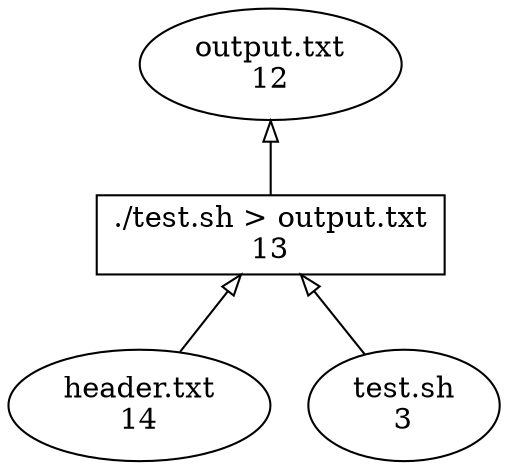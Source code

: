 digraph G {
	node_14 [label="header.txt\n14" shape="oval" color="#000000" fontcolor="#000000" style=solid];
	node_13 -> node_14 [dir=back,style="solid",arrowtail="empty"]
	node_12 [label="output.txt\n12" shape="oval" color="#000000" fontcolor="#000000" style=solid];
	node_13 [label="./test.sh > output.txt\n13" shape="rectangle" color="#000000" fontcolor="#000000" style=solid];
	node_12 -> node_13 [dir=back,style="solid",arrowtail="empty"]
	node_3 [label="test.sh\n3" shape="oval" color="#000000" fontcolor="#000000" style=solid];
	node_13 -> node_3 [dir=back,style="solid",arrowtail="empty"]
}
